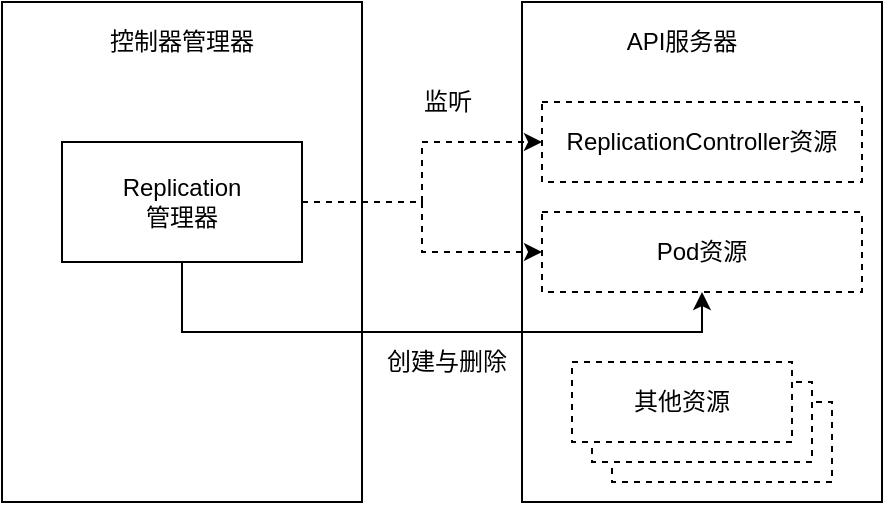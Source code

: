 <mxfile version="12.6.5" type="device"><diagram id="IZQvvx9ChSKbC3MJIcAi" name="Page-1"><mxGraphModel dx="1024" dy="592" grid="1" gridSize="10" guides="1" tooltips="1" connect="1" arrows="1" fold="1" page="1" pageScale="1" pageWidth="2339" pageHeight="3300" math="0" shadow="0"><root><mxCell id="0"/><mxCell id="1" parent="0"/><mxCell id="sC6P1GorQJNq4orrm6by-3" value="" style="rounded=0;whiteSpace=wrap;html=1;" vertex="1" parent="1"><mxGeometry x="380" y="190" width="180" height="250" as="geometry"/></mxCell><mxCell id="sC6P1GorQJNq4orrm6by-8" value="其他资源" style="rounded=0;whiteSpace=wrap;html=1;dashed=1;" vertex="1" parent="1"><mxGeometry x="425" y="390" width="110" height="40" as="geometry"/></mxCell><mxCell id="sC6P1GorQJNq4orrm6by-7" value="其他资源" style="rounded=0;whiteSpace=wrap;html=1;dashed=1;" vertex="1" parent="1"><mxGeometry x="415" y="380" width="110" height="40" as="geometry"/></mxCell><mxCell id="sC6P1GorQJNq4orrm6by-1" value="" style="rounded=0;whiteSpace=wrap;html=1;" vertex="1" parent="1"><mxGeometry x="120" y="190" width="180" height="250" as="geometry"/></mxCell><mxCell id="sC6P1GorQJNq4orrm6by-9" style="edgeStyle=orthogonalEdgeStyle;rounded=0;orthogonalLoop=1;jettySize=auto;html=1;entryX=0;entryY=0.5;entryDx=0;entryDy=0;dashed=1;" edge="1" parent="1" source="sC6P1GorQJNq4orrm6by-2" target="sC6P1GorQJNq4orrm6by-4"><mxGeometry relative="1" as="geometry"/></mxCell><mxCell id="sC6P1GorQJNq4orrm6by-10" style="edgeStyle=orthogonalEdgeStyle;rounded=0;orthogonalLoop=1;jettySize=auto;html=1;entryX=0;entryY=0.5;entryDx=0;entryDy=0;dashed=1;" edge="1" parent="1" source="sC6P1GorQJNq4orrm6by-2" target="sC6P1GorQJNq4orrm6by-5"><mxGeometry relative="1" as="geometry"/></mxCell><mxCell id="sC6P1GorQJNq4orrm6by-13" style="edgeStyle=orthogonalEdgeStyle;rounded=0;orthogonalLoop=1;jettySize=auto;html=1;entryX=0.5;entryY=1;entryDx=0;entryDy=0;" edge="1" parent="1" source="sC6P1GorQJNq4orrm6by-2" target="sC6P1GorQJNq4orrm6by-5"><mxGeometry relative="1" as="geometry"><Array as="points"><mxPoint x="210" y="355"/><mxPoint x="470" y="355"/></Array></mxGeometry></mxCell><mxCell id="sC6P1GorQJNq4orrm6by-2" value="Replication&lt;br&gt;管理器" style="rounded=0;whiteSpace=wrap;html=1;" vertex="1" parent="1"><mxGeometry x="150" y="260" width="120" height="60" as="geometry"/></mxCell><mxCell id="sC6P1GorQJNq4orrm6by-4" value="ReplicationController资源" style="rounded=0;whiteSpace=wrap;html=1;dashed=1;" vertex="1" parent="1"><mxGeometry x="390" y="240" width="160" height="40" as="geometry"/></mxCell><mxCell id="sC6P1GorQJNq4orrm6by-5" value="Pod资源" style="rounded=0;whiteSpace=wrap;html=1;dashed=1;" vertex="1" parent="1"><mxGeometry x="390" y="295" width="160" height="40" as="geometry"/></mxCell><mxCell id="sC6P1GorQJNq4orrm6by-6" value="其他资源" style="rounded=0;whiteSpace=wrap;html=1;dashed=1;" vertex="1" parent="1"><mxGeometry x="405" y="370" width="110" height="40" as="geometry"/></mxCell><mxCell id="sC6P1GorQJNq4orrm6by-11" value="API服务器" style="text;html=1;strokeColor=none;fillColor=none;align=center;verticalAlign=middle;whiteSpace=wrap;rounded=0;" vertex="1" parent="1"><mxGeometry x="410" y="200" width="100" height="20" as="geometry"/></mxCell><mxCell id="sC6P1GorQJNq4orrm6by-12" value="控制器管理器" style="text;html=1;strokeColor=none;fillColor=none;align=center;verticalAlign=middle;whiteSpace=wrap;rounded=0;" vertex="1" parent="1"><mxGeometry x="160" y="200" width="100" height="20" as="geometry"/></mxCell><mxCell id="sC6P1GorQJNq4orrm6by-14" value="创建与删除" style="text;html=1;strokeColor=none;fillColor=none;align=center;verticalAlign=middle;whiteSpace=wrap;rounded=0;dashed=1;" vertex="1" parent="1"><mxGeometry x="295" y="360" width="95" height="20" as="geometry"/></mxCell><mxCell id="sC6P1GorQJNq4orrm6by-15" value="监听" style="text;html=1;strokeColor=none;fillColor=none;align=center;verticalAlign=middle;whiteSpace=wrap;rounded=0;dashed=1;" vertex="1" parent="1"><mxGeometry x="322.5" y="230" width="40" height="20" as="geometry"/></mxCell></root></mxGraphModel></diagram></mxfile>